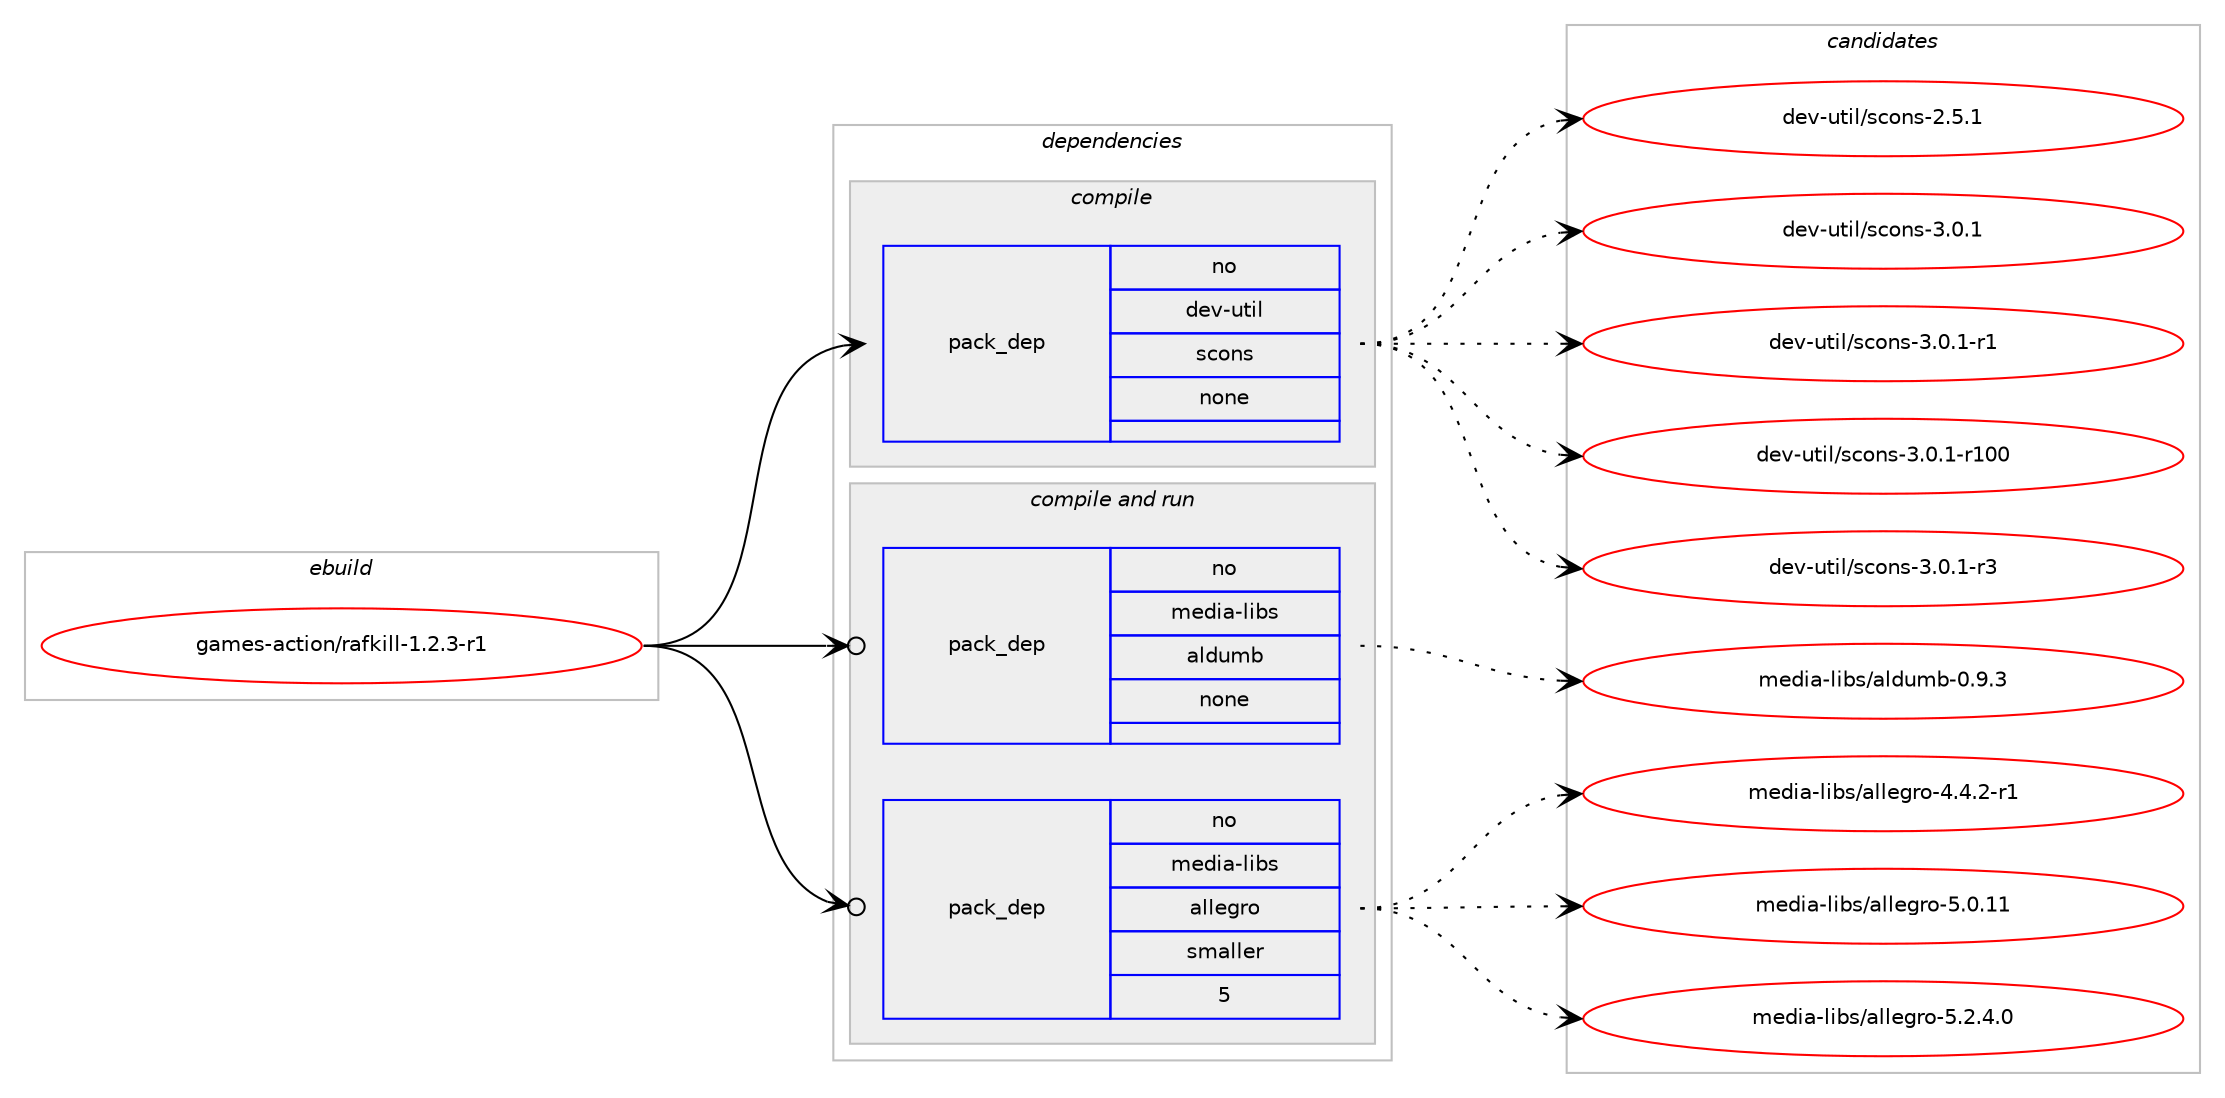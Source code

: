 digraph prolog {

# *************
# Graph options
# *************

newrank=true;
concentrate=true;
compound=true;
graph [rankdir=LR,fontname=Helvetica,fontsize=10,ranksep=1.5];#, ranksep=2.5, nodesep=0.2];
edge  [arrowhead=vee];
node  [fontname=Helvetica,fontsize=10];

# **********
# The ebuild
# **********

subgraph cluster_leftcol {
color=gray;
rank=same;
label=<<i>ebuild</i>>;
id [label="games-action/rafkill-1.2.3-r1", color=red, width=4, href="../games-action/rafkill-1.2.3-r1.svg"];
}

# ****************
# The dependencies
# ****************

subgraph cluster_midcol {
color=gray;
label=<<i>dependencies</i>>;
subgraph cluster_compile {
fillcolor="#eeeeee";
style=filled;
label=<<i>compile</i>>;
subgraph pack3697 {
dependency4592 [label=<<TABLE BORDER="0" CELLBORDER="1" CELLSPACING="0" CELLPADDING="4" WIDTH="220"><TR><TD ROWSPAN="6" CELLPADDING="30">pack_dep</TD></TR><TR><TD WIDTH="110">no</TD></TR><TR><TD>dev-util</TD></TR><TR><TD>scons</TD></TR><TR><TD>none</TD></TR><TR><TD></TD></TR></TABLE>>, shape=none, color=blue];
}
id:e -> dependency4592:w [weight=20,style="solid",arrowhead="vee"];
}
subgraph cluster_compileandrun {
fillcolor="#eeeeee";
style=filled;
label=<<i>compile and run</i>>;
subgraph pack3698 {
dependency4593 [label=<<TABLE BORDER="0" CELLBORDER="1" CELLSPACING="0" CELLPADDING="4" WIDTH="220"><TR><TD ROWSPAN="6" CELLPADDING="30">pack_dep</TD></TR><TR><TD WIDTH="110">no</TD></TR><TR><TD>media-libs</TD></TR><TR><TD>aldumb</TD></TR><TR><TD>none</TD></TR><TR><TD></TD></TR></TABLE>>, shape=none, color=blue];
}
id:e -> dependency4593:w [weight=20,style="solid",arrowhead="odotvee"];
subgraph pack3699 {
dependency4594 [label=<<TABLE BORDER="0" CELLBORDER="1" CELLSPACING="0" CELLPADDING="4" WIDTH="220"><TR><TD ROWSPAN="6" CELLPADDING="30">pack_dep</TD></TR><TR><TD WIDTH="110">no</TD></TR><TR><TD>media-libs</TD></TR><TR><TD>allegro</TD></TR><TR><TD>smaller</TD></TR><TR><TD>5</TD></TR></TABLE>>, shape=none, color=blue];
}
id:e -> dependency4594:w [weight=20,style="solid",arrowhead="odotvee"];
}
subgraph cluster_run {
fillcolor="#eeeeee";
style=filled;
label=<<i>run</i>>;
}
}

# **************
# The candidates
# **************

subgraph cluster_choices {
rank=same;
color=gray;
label=<<i>candidates</i>>;

subgraph choice3697 {
color=black;
nodesep=1;
choice100101118451171161051084711599111110115455046534649 [label="dev-util/scons-2.5.1", color=red, width=4,href="../dev-util/scons-2.5.1.svg"];
choice100101118451171161051084711599111110115455146484649 [label="dev-util/scons-3.0.1", color=red, width=4,href="../dev-util/scons-3.0.1.svg"];
choice1001011184511711610510847115991111101154551464846494511449 [label="dev-util/scons-3.0.1-r1", color=red, width=4,href="../dev-util/scons-3.0.1-r1.svg"];
choice10010111845117116105108471159911111011545514648464945114494848 [label="dev-util/scons-3.0.1-r100", color=red, width=4,href="../dev-util/scons-3.0.1-r100.svg"];
choice1001011184511711610510847115991111101154551464846494511451 [label="dev-util/scons-3.0.1-r3", color=red, width=4,href="../dev-util/scons-3.0.1-r3.svg"];
dependency4592:e -> choice100101118451171161051084711599111110115455046534649:w [style=dotted,weight="100"];
dependency4592:e -> choice100101118451171161051084711599111110115455146484649:w [style=dotted,weight="100"];
dependency4592:e -> choice1001011184511711610510847115991111101154551464846494511449:w [style=dotted,weight="100"];
dependency4592:e -> choice10010111845117116105108471159911111011545514648464945114494848:w [style=dotted,weight="100"];
dependency4592:e -> choice1001011184511711610510847115991111101154551464846494511451:w [style=dotted,weight="100"];
}
subgraph choice3698 {
color=black;
nodesep=1;
choice109101100105974510810598115479710810011710998454846574651 [label="media-libs/aldumb-0.9.3", color=red, width=4,href="../media-libs/aldumb-0.9.3.svg"];
dependency4593:e -> choice109101100105974510810598115479710810011710998454846574651:w [style=dotted,weight="100"];
}
subgraph choice3699 {
color=black;
nodesep=1;
choice10910110010597451081059811547971081081011031141114552465246504511449 [label="media-libs/allegro-4.4.2-r1", color=red, width=4,href="../media-libs/allegro-4.4.2-r1.svg"];
choice109101100105974510810598115479710810810110311411145534648464949 [label="media-libs/allegro-5.0.11", color=red, width=4,href="../media-libs/allegro-5.0.11.svg"];
choice10910110010597451081059811547971081081011031141114553465046524648 [label="media-libs/allegro-5.2.4.0", color=red, width=4,href="../media-libs/allegro-5.2.4.0.svg"];
dependency4594:e -> choice10910110010597451081059811547971081081011031141114552465246504511449:w [style=dotted,weight="100"];
dependency4594:e -> choice109101100105974510810598115479710810810110311411145534648464949:w [style=dotted,weight="100"];
dependency4594:e -> choice10910110010597451081059811547971081081011031141114553465046524648:w [style=dotted,weight="100"];
}
}

}
